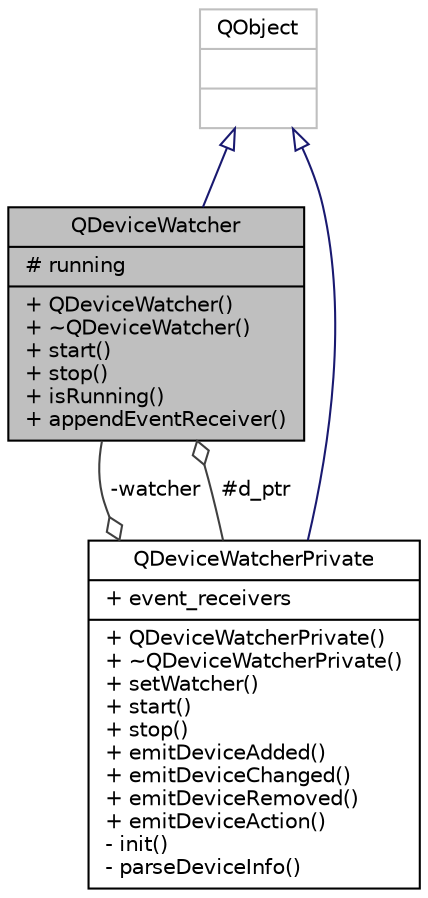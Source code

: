 digraph "QDeviceWatcher"
{
 // LATEX_PDF_SIZE
  edge [fontname="Helvetica",fontsize="10",labelfontname="Helvetica",labelfontsize="10"];
  node [fontname="Helvetica",fontsize="10",shape=record];
  Node1 [label="{QDeviceWatcher\n|# running\l|+ QDeviceWatcher()\l+ ~QDeviceWatcher()\l+ start()\l+ stop()\l+ isRunning()\l+ appendEventReceiver()\l}",height=0.2,width=0.4,color="black", fillcolor="grey75", style="filled", fontcolor="black",tooltip=" "];
  Node2 -> Node1 [dir="back",color="midnightblue",fontsize="10",style="solid",arrowtail="onormal"];
  Node2 [label="{QObject\n||}",height=0.2,width=0.4,color="grey75", fillcolor="white", style="filled",tooltip=" "];
  Node3 -> Node1 [color="grey25",fontsize="10",style="solid",label=" #d_ptr" ,arrowhead="odiamond"];
  Node3 [label="{QDeviceWatcherPrivate\n|+ event_receivers\l|+ QDeviceWatcherPrivate()\l+ ~QDeviceWatcherPrivate()\l+ setWatcher()\l+ start()\l+ stop()\l+ emitDeviceAdded()\l+ emitDeviceChanged()\l+ emitDeviceRemoved()\l+ emitDeviceAction()\l- init()\l- parseDeviceInfo()\l}",height=0.2,width=0.4,color="black", fillcolor="white", style="filled",URL="$class_q_device_watcher_private.html",tooltip=" "];
  Node2 -> Node3 [dir="back",color="midnightblue",fontsize="10",style="solid",arrowtail="onormal"];
  Node1 -> Node3 [color="grey25",fontsize="10",style="solid",label=" -watcher" ,arrowhead="odiamond"];
}
